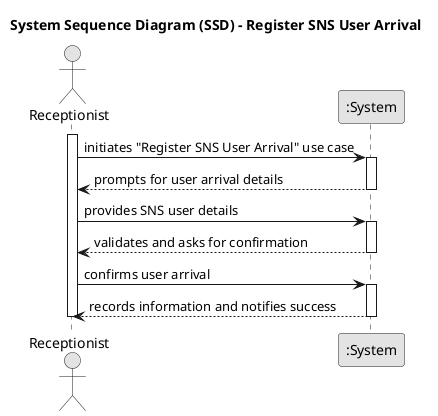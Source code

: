 @startuml
skinparam monochrome true
skinparam packageStyle rectangle
skinparam shadowing false

title System Sequence Diagram (SSD) - Register SNS User Arrival

actor Receptionist
participant ":System" as System

activate Receptionist
    Receptionist -> System : initiates "Register SNS User Arrival" use case
    activate System
        System --> Receptionist : prompts for user arrival details
    deactivate System

    Receptionist -> System : provides SNS user details
    activate System
        System --> Receptionist : validates and asks for confirmation
    deactivate System

    Receptionist -> System : confirms user arrival
    activate System
        System --> Receptionist : records information and notifies success
    deactivate System
deactivate Receptionist

@enduml
